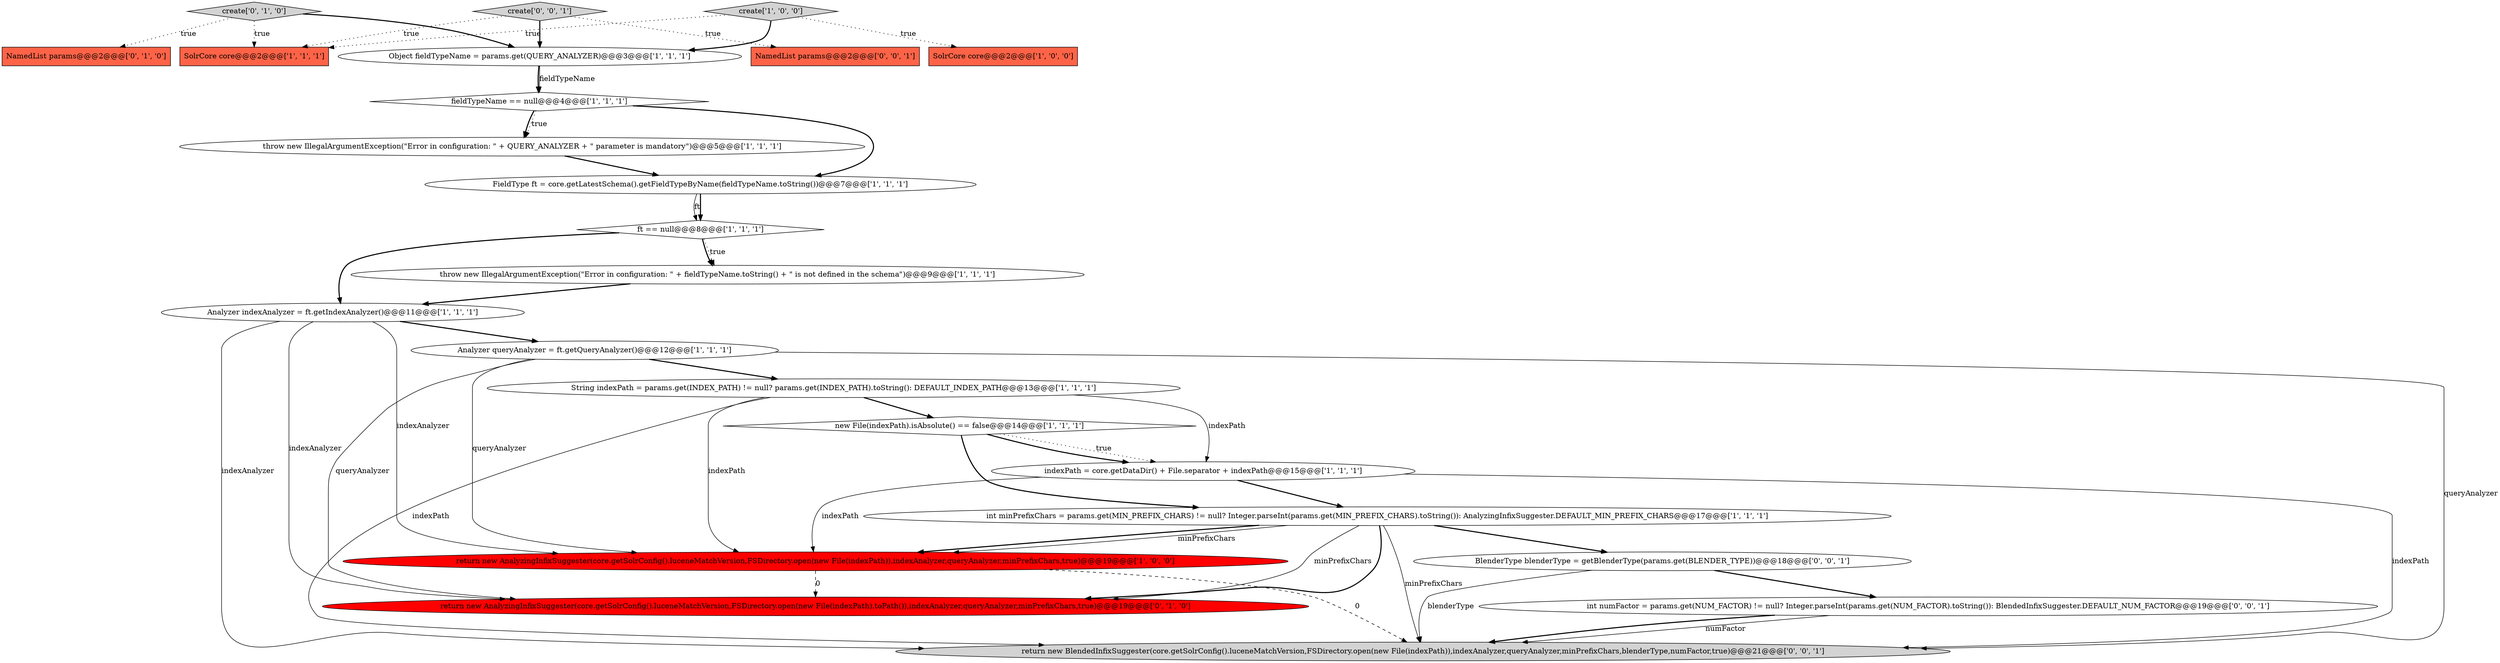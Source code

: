 digraph {
18 [style = filled, label = "create['0', '1', '0']", fillcolor = lightgray, shape = diamond image = "AAA0AAABBB2BBB"];
12 [style = filled, label = "SolrCore core@@@2@@@['1', '1', '1']", fillcolor = tomato, shape = box image = "AAA0AAABBB1BBB"];
6 [style = filled, label = "int minPrefixChars = params.get(MIN_PREFIX_CHARS) != null? Integer.parseInt(params.get(MIN_PREFIX_CHARS).toString()): AnalyzingInfixSuggester.DEFAULT_MIN_PREFIX_CHARS@@@17@@@['1', '1', '1']", fillcolor = white, shape = ellipse image = "AAA0AAABBB1BBB"];
4 [style = filled, label = "SolrCore core@@@2@@@['1', '0', '0']", fillcolor = tomato, shape = box image = "AAA0AAABBB1BBB"];
21 [style = filled, label = "NamedList params@@@2@@@['0', '0', '1']", fillcolor = tomato, shape = box image = "AAA0AAABBB3BBB"];
9 [style = filled, label = "indexPath = core.getDataDir() + File.separator + indexPath@@@15@@@['1', '1', '1']", fillcolor = white, shape = ellipse image = "AAA0AAABBB1BBB"];
22 [style = filled, label = "create['0', '0', '1']", fillcolor = lightgray, shape = diamond image = "AAA0AAABBB3BBB"];
5 [style = filled, label = "Analyzer indexAnalyzer = ft.getIndexAnalyzer()@@@11@@@['1', '1', '1']", fillcolor = white, shape = ellipse image = "AAA0AAABBB1BBB"];
8 [style = filled, label = "create['1', '0', '0']", fillcolor = lightgray, shape = diamond image = "AAA0AAABBB1BBB"];
13 [style = filled, label = "throw new IllegalArgumentException(\"Error in configuration: \" + fieldTypeName.toString() + \" is not defined in the schema\")@@@9@@@['1', '1', '1']", fillcolor = white, shape = ellipse image = "AAA0AAABBB1BBB"];
1 [style = filled, label = "return new AnalyzingInfixSuggester(core.getSolrConfig().luceneMatchVersion,FSDirectory.open(new File(indexPath)),indexAnalyzer,queryAnalyzer,minPrefixChars,true)@@@19@@@['1', '0', '0']", fillcolor = red, shape = ellipse image = "AAA1AAABBB1BBB"];
14 [style = filled, label = "ft == null@@@8@@@['1', '1', '1']", fillcolor = white, shape = diamond image = "AAA0AAABBB1BBB"];
0 [style = filled, label = "String indexPath = params.get(INDEX_PATH) != null? params.get(INDEX_PATH).toString(): DEFAULT_INDEX_PATH@@@13@@@['1', '1', '1']", fillcolor = white, shape = ellipse image = "AAA0AAABBB1BBB"];
15 [style = filled, label = "Object fieldTypeName = params.get(QUERY_ANALYZER)@@@3@@@['1', '1', '1']", fillcolor = white, shape = ellipse image = "AAA0AAABBB1BBB"];
20 [style = filled, label = "int numFactor = params.get(NUM_FACTOR) != null? Integer.parseInt(params.get(NUM_FACTOR).toString()): BlendedInfixSuggester.DEFAULT_NUM_FACTOR@@@19@@@['0', '0', '1']", fillcolor = white, shape = ellipse image = "AAA0AAABBB3BBB"];
23 [style = filled, label = "return new BlendedInfixSuggester(core.getSolrConfig().luceneMatchVersion,FSDirectory.open(new File(indexPath)),indexAnalyzer,queryAnalyzer,minPrefixChars,blenderType,numFactor,true)@@@21@@@['0', '0', '1']", fillcolor = lightgray, shape = ellipse image = "AAA0AAABBB3BBB"];
19 [style = filled, label = "BlenderType blenderType = getBlenderType(params.get(BLENDER_TYPE))@@@18@@@['0', '0', '1']", fillcolor = white, shape = ellipse image = "AAA0AAABBB3BBB"];
2 [style = filled, label = "fieldTypeName == null@@@4@@@['1', '1', '1']", fillcolor = white, shape = diamond image = "AAA0AAABBB1BBB"];
7 [style = filled, label = "throw new IllegalArgumentException(\"Error in configuration: \" + QUERY_ANALYZER + \" parameter is mandatory\")@@@5@@@['1', '1', '1']", fillcolor = white, shape = ellipse image = "AAA0AAABBB1BBB"];
3 [style = filled, label = "new File(indexPath).isAbsolute() == false@@@14@@@['1', '1', '1']", fillcolor = white, shape = diamond image = "AAA0AAABBB1BBB"];
10 [style = filled, label = "Analyzer queryAnalyzer = ft.getQueryAnalyzer()@@@12@@@['1', '1', '1']", fillcolor = white, shape = ellipse image = "AAA0AAABBB1BBB"];
11 [style = filled, label = "FieldType ft = core.getLatestSchema().getFieldTypeByName(fieldTypeName.toString())@@@7@@@['1', '1', '1']", fillcolor = white, shape = ellipse image = "AAA0AAABBB1BBB"];
17 [style = filled, label = "NamedList params@@@2@@@['0', '1', '0']", fillcolor = tomato, shape = box image = "AAA0AAABBB2BBB"];
16 [style = filled, label = "return new AnalyzingInfixSuggester(core.getSolrConfig().luceneMatchVersion,FSDirectory.open(new File(indexPath).toPath()),indexAnalyzer,queryAnalyzer,minPrefixChars,true)@@@19@@@['0', '1', '0']", fillcolor = red, shape = ellipse image = "AAA1AAABBB2BBB"];
0->3 [style = bold, label=""];
22->21 [style = dotted, label="true"];
5->10 [style = bold, label=""];
15->2 [style = bold, label=""];
5->23 [style = solid, label="indexAnalyzer"];
7->11 [style = bold, label=""];
22->15 [style = bold, label=""];
8->15 [style = bold, label=""];
11->14 [style = solid, label="ft"];
11->14 [style = bold, label=""];
20->23 [style = solid, label="numFactor"];
0->23 [style = solid, label="indexPath"];
15->2 [style = solid, label="fieldTypeName"];
19->20 [style = bold, label=""];
18->15 [style = bold, label=""];
0->9 [style = solid, label="indexPath"];
3->6 [style = bold, label=""];
6->19 [style = bold, label=""];
3->9 [style = dotted, label="true"];
8->4 [style = dotted, label="true"];
10->23 [style = solid, label="queryAnalyzer"];
6->16 [style = solid, label="minPrefixChars"];
14->13 [style = dotted, label="true"];
9->6 [style = bold, label=""];
22->12 [style = dotted, label="true"];
3->9 [style = bold, label=""];
10->16 [style = solid, label="queryAnalyzer"];
6->1 [style = bold, label=""];
9->1 [style = solid, label="indexPath"];
18->12 [style = dotted, label="true"];
8->12 [style = dotted, label="true"];
20->23 [style = bold, label=""];
6->16 [style = bold, label=""];
1->16 [style = dashed, label="0"];
2->7 [style = dotted, label="true"];
10->0 [style = bold, label=""];
19->23 [style = solid, label="blenderType"];
9->23 [style = solid, label="indexPath"];
5->16 [style = solid, label="indexAnalyzer"];
13->5 [style = bold, label=""];
5->1 [style = solid, label="indexAnalyzer"];
6->23 [style = solid, label="minPrefixChars"];
6->1 [style = solid, label="minPrefixChars"];
18->17 [style = dotted, label="true"];
0->1 [style = solid, label="indexPath"];
2->7 [style = bold, label=""];
14->13 [style = bold, label=""];
1->23 [style = dashed, label="0"];
2->11 [style = bold, label=""];
10->1 [style = solid, label="queryAnalyzer"];
14->5 [style = bold, label=""];
}
